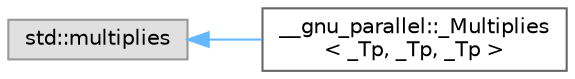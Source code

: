 digraph "Graphical Class Hierarchy"
{
 // LATEX_PDF_SIZE
  bgcolor="transparent";
  edge [fontname=Helvetica,fontsize=10,labelfontname=Helvetica,labelfontsize=10];
  node [fontname=Helvetica,fontsize=10,shape=box,height=0.2,width=0.4];
  rankdir="LR";
  Node0 [id="Node000000",label="std::multiplies",height=0.2,width=0.4,color="grey60", fillcolor="#E0E0E0", style="filled",tooltip=" "];
  Node0 -> Node1 [id="edge426_Node000000_Node000001",dir="back",color="steelblue1",style="solid",tooltip=" "];
  Node1 [id="Node000001",label="__gnu_parallel::_Multiplies\l\< _Tp, _Tp, _Tp \>",height=0.2,width=0.4,color="grey40", fillcolor="white", style="filled",URL="$struct____gnu__parallel_1_1___multiplies_3_01___tp_00_01___tp_00_01___tp_01_4.html",tooltip=" "];
}

